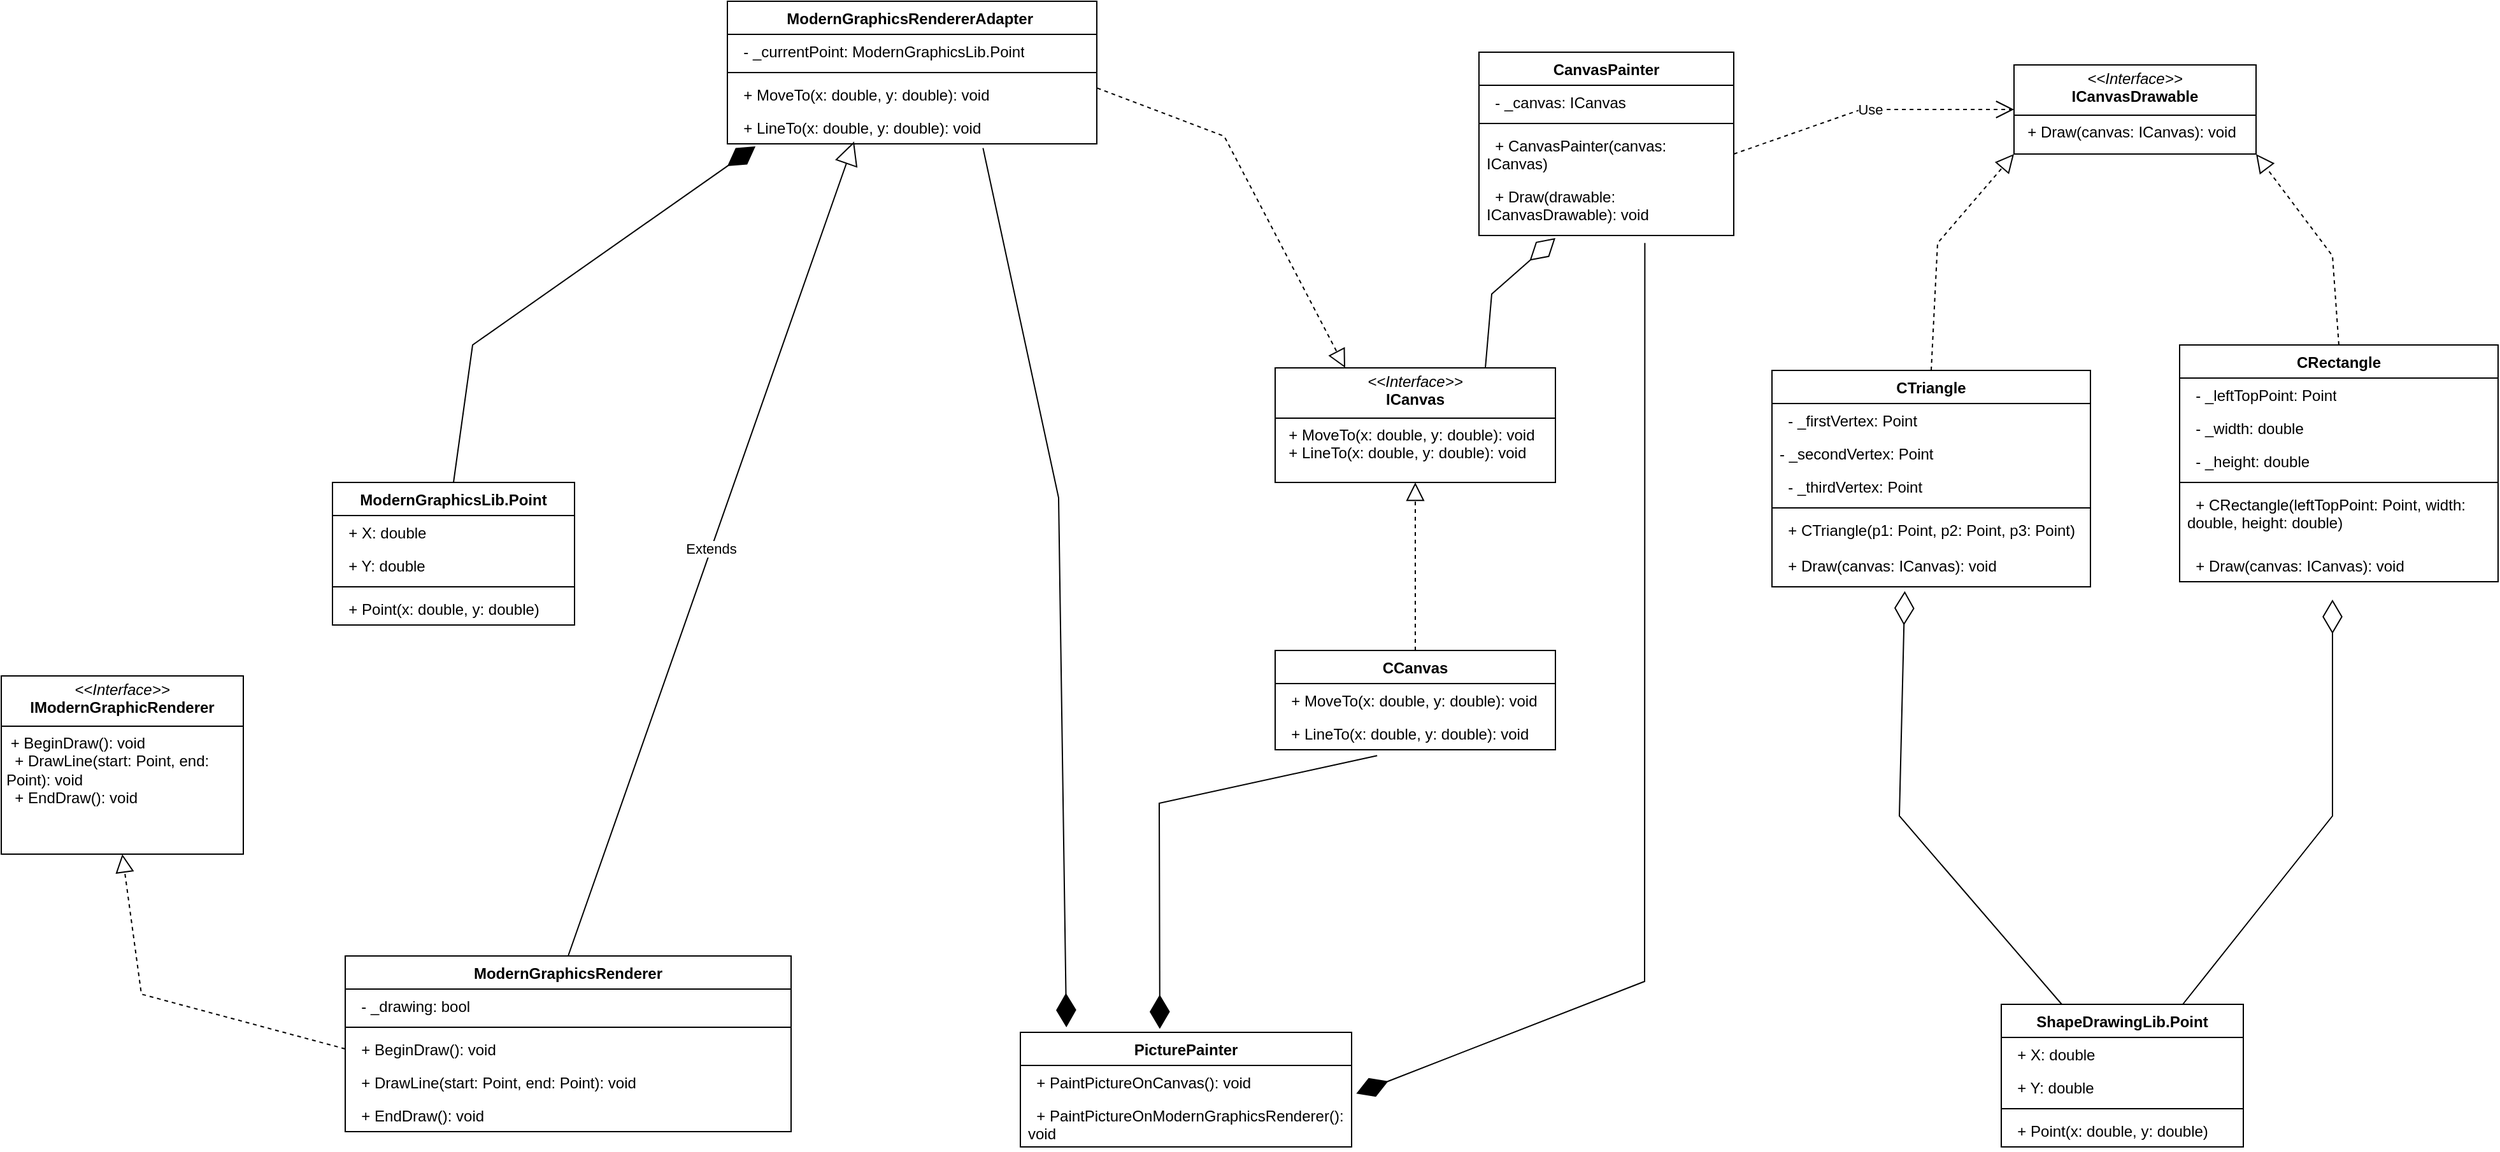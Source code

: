 <mxfile version="26.2.2">
  <diagram name="Страница — 1" id="PhY9HVjGLuqV9rY1AQZw">
    <mxGraphModel dx="1684" dy="2212" grid="1" gridSize="10" guides="1" tooltips="1" connect="1" arrows="1" fold="1" page="1" pageScale="1" pageWidth="827" pageHeight="1169" math="0" shadow="0">
      <root>
        <mxCell id="0" />
        <mxCell id="1" parent="0" />
        <mxCell id="uaMU-dn8yPj3X_pmfBiQ-1" value="&lt;span style=&quot;text-align: left;&quot;&gt;ModernGraphicsRendererAdapter&amp;nbsp;&lt;/span&gt;" style="swimlane;fontStyle=1;align=center;verticalAlign=top;childLayout=stackLayout;horizontal=1;startSize=26;horizontalStack=0;resizeParent=1;resizeParentMax=0;resizeLast=0;collapsible=1;marginBottom=0;whiteSpace=wrap;html=1;" parent="1" vertex="1">
          <mxGeometry x="60" y="-80" width="290" height="112" as="geometry" />
        </mxCell>
        <mxCell id="uaMU-dn8yPj3X_pmfBiQ-2" value="&amp;nbsp; - _currentPoint: ModernGraphicsLib.Point" style="text;strokeColor=none;fillColor=none;align=left;verticalAlign=top;spacingLeft=4;spacingRight=4;overflow=hidden;rotatable=0;points=[[0,0.5],[1,0.5]];portConstraint=eastwest;whiteSpace=wrap;html=1;" parent="uaMU-dn8yPj3X_pmfBiQ-1" vertex="1">
          <mxGeometry y="26" width="290" height="26" as="geometry" />
        </mxCell>
        <mxCell id="uaMU-dn8yPj3X_pmfBiQ-3" value="" style="line;strokeWidth=1;fillColor=none;align=left;verticalAlign=middle;spacingTop=-1;spacingLeft=3;spacingRight=3;rotatable=0;labelPosition=right;points=[];portConstraint=eastwest;strokeColor=inherit;" parent="uaMU-dn8yPj3X_pmfBiQ-1" vertex="1">
          <mxGeometry y="52" width="290" height="8" as="geometry" />
        </mxCell>
        <mxCell id="uaMU-dn8yPj3X_pmfBiQ-6" value="&amp;nbsp; + MoveTo(x: double, y: double): void" style="text;strokeColor=none;fillColor=none;align=left;verticalAlign=top;spacingLeft=4;spacingRight=4;overflow=hidden;rotatable=0;points=[[0,0.5],[1,0.5]];portConstraint=eastwest;whiteSpace=wrap;html=1;" parent="uaMU-dn8yPj3X_pmfBiQ-1" vertex="1">
          <mxGeometry y="60" width="290" height="26" as="geometry" />
        </mxCell>
        <mxCell id="uaMU-dn8yPj3X_pmfBiQ-7" value="&amp;nbsp; + LineTo(x: double, y: double): void" style="text;strokeColor=none;fillColor=none;align=left;verticalAlign=top;spacingLeft=4;spacingRight=4;overflow=hidden;rotatable=0;points=[[0,0.5],[1,0.5]];portConstraint=eastwest;whiteSpace=wrap;html=1;" parent="uaMU-dn8yPj3X_pmfBiQ-1" vertex="1">
          <mxGeometry y="86" width="290" height="26" as="geometry" />
        </mxCell>
        <mxCell id="uaMU-dn8yPj3X_pmfBiQ-10" value="PicturePainter" style="swimlane;fontStyle=1;align=center;verticalAlign=top;childLayout=stackLayout;horizontal=1;startSize=26;horizontalStack=0;resizeParent=1;resizeParentMax=0;resizeLast=0;collapsible=1;marginBottom=0;whiteSpace=wrap;html=1;" parent="1" vertex="1">
          <mxGeometry x="290" y="730" width="260" height="90" as="geometry" />
        </mxCell>
        <mxCell id="uaMU-dn8yPj3X_pmfBiQ-13" value="&amp;nbsp; + PaintPictureOnCanvas(): void" style="text;strokeColor=none;fillColor=none;align=left;verticalAlign=top;spacingLeft=4;spacingRight=4;overflow=hidden;rotatable=0;points=[[0,0.5],[1,0.5]];portConstraint=eastwest;whiteSpace=wrap;html=1;" parent="uaMU-dn8yPj3X_pmfBiQ-10" vertex="1">
          <mxGeometry y="26" width="260" height="26" as="geometry" />
        </mxCell>
        <mxCell id="uaMU-dn8yPj3X_pmfBiQ-14" value="&amp;nbsp; + PaintPictureOnModernGraphicsRenderer(): void" style="text;strokeColor=none;fillColor=none;align=left;verticalAlign=top;spacingLeft=4;spacingRight=4;overflow=hidden;rotatable=0;points=[[0,0.5],[1,0.5]];portConstraint=eastwest;whiteSpace=wrap;html=1;" parent="uaMU-dn8yPj3X_pmfBiQ-10" vertex="1">
          <mxGeometry y="52" width="260" height="38" as="geometry" />
        </mxCell>
        <mxCell id="uaMU-dn8yPj3X_pmfBiQ-21" value="&lt;p style=&quot;margin:0px;margin-top:4px;text-align:center;&quot;&gt;&lt;i&gt;&amp;lt;&amp;lt;Interface&amp;gt;&amp;gt;&lt;/i&gt;&lt;br&gt;&lt;b&gt;ICanvas&lt;/b&gt;&lt;/p&gt;&lt;hr size=&quot;1&quot; style=&quot;border-style:solid;&quot;&gt;&lt;p style=&quot;margin:0px;margin-left:4px;&quot;&gt;&amp;nbsp; + MoveTo(x: double, y: double): void&lt;br&gt;&amp;nbsp; + LineTo(x: double, y: double): void&lt;br style=&quot;padding: 0px; margin: 0px;&quot;&gt;&lt;/p&gt;" style="verticalAlign=top;align=left;overflow=fill;html=1;whiteSpace=wrap;" parent="1" vertex="1">
          <mxGeometry x="490" y="208" width="220" height="90" as="geometry" />
        </mxCell>
        <mxCell id="uaMU-dn8yPj3X_pmfBiQ-22" value="CCanvas" style="swimlane;fontStyle=1;align=center;verticalAlign=top;childLayout=stackLayout;horizontal=1;startSize=26;horizontalStack=0;resizeParent=1;resizeParentMax=0;resizeLast=0;collapsible=1;marginBottom=0;whiteSpace=wrap;html=1;" parent="1" vertex="1">
          <mxGeometry x="490" y="430" width="220" height="78" as="geometry" />
        </mxCell>
        <mxCell id="uaMU-dn8yPj3X_pmfBiQ-25" value="&amp;nbsp; + MoveTo(x: double, y: double): void" style="text;strokeColor=none;fillColor=none;align=left;verticalAlign=top;spacingLeft=4;spacingRight=4;overflow=hidden;rotatable=0;points=[[0,0.5],[1,0.5]];portConstraint=eastwest;whiteSpace=wrap;html=1;" parent="uaMU-dn8yPj3X_pmfBiQ-22" vertex="1">
          <mxGeometry y="26" width="220" height="26" as="geometry" />
        </mxCell>
        <mxCell id="uaMU-dn8yPj3X_pmfBiQ-26" value="&amp;nbsp; + LineTo(x: double, y: double): void" style="text;strokeColor=none;fillColor=none;align=left;verticalAlign=top;spacingLeft=4;spacingRight=4;overflow=hidden;rotatable=0;points=[[0,0.5],[1,0.5]];portConstraint=eastwest;whiteSpace=wrap;html=1;" parent="uaMU-dn8yPj3X_pmfBiQ-22" vertex="1">
          <mxGeometry y="52" width="220" height="26" as="geometry" />
        </mxCell>
        <mxCell id="uaMU-dn8yPj3X_pmfBiQ-28" value="ModernGraphicsLib.Point" style="swimlane;fontStyle=1;align=center;verticalAlign=top;childLayout=stackLayout;horizontal=1;startSize=26;horizontalStack=0;resizeParent=1;resizeParentMax=0;resizeLast=0;collapsible=1;marginBottom=0;whiteSpace=wrap;html=1;" parent="1" vertex="1">
          <mxGeometry x="-250" y="298" width="190" height="112" as="geometry" />
        </mxCell>
        <mxCell id="uaMU-dn8yPj3X_pmfBiQ-29" value="&amp;nbsp; + X: double" style="text;strokeColor=none;fillColor=none;align=left;verticalAlign=top;spacingLeft=4;spacingRight=4;overflow=hidden;rotatable=0;points=[[0,0.5],[1,0.5]];portConstraint=eastwest;whiteSpace=wrap;html=1;" parent="uaMU-dn8yPj3X_pmfBiQ-28" vertex="1">
          <mxGeometry y="26" width="190" height="26" as="geometry" />
        </mxCell>
        <mxCell id="uaMU-dn8yPj3X_pmfBiQ-32" value="&amp;nbsp; + Y: double" style="text;strokeColor=none;fillColor=none;align=left;verticalAlign=top;spacingLeft=4;spacingRight=4;overflow=hidden;rotatable=0;points=[[0,0.5],[1,0.5]];portConstraint=eastwest;whiteSpace=wrap;html=1;" parent="uaMU-dn8yPj3X_pmfBiQ-28" vertex="1">
          <mxGeometry y="52" width="190" height="26" as="geometry" />
        </mxCell>
        <mxCell id="uaMU-dn8yPj3X_pmfBiQ-30" value="" style="line;strokeWidth=1;fillColor=none;align=left;verticalAlign=middle;spacingTop=-1;spacingLeft=3;spacingRight=3;rotatable=0;labelPosition=right;points=[];portConstraint=eastwest;strokeColor=inherit;" parent="uaMU-dn8yPj3X_pmfBiQ-28" vertex="1">
          <mxGeometry y="78" width="190" height="8" as="geometry" />
        </mxCell>
        <mxCell id="uaMU-dn8yPj3X_pmfBiQ-31" value="&amp;nbsp; + Point(x: double, y: double)" style="text;strokeColor=none;fillColor=none;align=left;verticalAlign=top;spacingLeft=4;spacingRight=4;overflow=hidden;rotatable=0;points=[[0,0.5],[1,0.5]];portConstraint=eastwest;whiteSpace=wrap;html=1;" parent="uaMU-dn8yPj3X_pmfBiQ-28" vertex="1">
          <mxGeometry y="86" width="190" height="26" as="geometry" />
        </mxCell>
        <mxCell id="uaMU-dn8yPj3X_pmfBiQ-33" value="&lt;p style=&quot;margin:0px;margin-top:4px;text-align:center;&quot;&gt;&lt;i&gt;&amp;lt;&amp;lt;Interface&amp;gt;&amp;gt;&lt;/i&gt;&lt;br&gt;&lt;b&gt;IModernGraphicRenderer&lt;br&gt;&lt;/b&gt;&lt;/p&gt;&lt;hr size=&quot;1&quot; style=&quot;border-style:solid;&quot;&gt;&lt;p style=&quot;margin:0px;margin-left:4px;&quot;&gt;&amp;nbsp;+ BeginDraw(): void&lt;br style=&quot;padding: 0px; margin: 0px;&quot;&gt;&amp;nbsp; + DrawLine(start: Point, end: Point): void&lt;br style=&quot;padding: 0px; margin: 0px;&quot;&gt;&amp;nbsp; + EndDraw(): void&lt;/p&gt;" style="verticalAlign=top;align=left;overflow=fill;html=1;whiteSpace=wrap;" parent="1" vertex="1">
          <mxGeometry x="-510" y="450" width="190" height="140" as="geometry" />
        </mxCell>
        <mxCell id="uaMU-dn8yPj3X_pmfBiQ-34" value="ModernGraphicsRenderer" style="swimlane;fontStyle=1;align=center;verticalAlign=top;childLayout=stackLayout;horizontal=1;startSize=26;horizontalStack=0;resizeParent=1;resizeParentMax=0;resizeLast=0;collapsible=1;marginBottom=0;whiteSpace=wrap;html=1;" parent="1" vertex="1">
          <mxGeometry x="-240" y="670" width="350" height="138" as="geometry" />
        </mxCell>
        <mxCell id="uaMU-dn8yPj3X_pmfBiQ-35" value="&amp;nbsp; - _drawing: bool" style="text;strokeColor=none;fillColor=none;align=left;verticalAlign=top;spacingLeft=4;spacingRight=4;overflow=hidden;rotatable=0;points=[[0,0.5],[1,0.5]];portConstraint=eastwest;whiteSpace=wrap;html=1;" parent="uaMU-dn8yPj3X_pmfBiQ-34" vertex="1">
          <mxGeometry y="26" width="350" height="26" as="geometry" />
        </mxCell>
        <mxCell id="uaMU-dn8yPj3X_pmfBiQ-36" value="" style="line;strokeWidth=1;fillColor=none;align=left;verticalAlign=middle;spacingTop=-1;spacingLeft=3;spacingRight=3;rotatable=0;labelPosition=right;points=[];portConstraint=eastwest;strokeColor=inherit;" parent="uaMU-dn8yPj3X_pmfBiQ-34" vertex="1">
          <mxGeometry y="52" width="350" height="8" as="geometry" />
        </mxCell>
        <mxCell id="uaMU-dn8yPj3X_pmfBiQ-37" value="&amp;nbsp; + BeginDraw(): void" style="text;strokeColor=none;fillColor=none;align=left;verticalAlign=top;spacingLeft=4;spacingRight=4;overflow=hidden;rotatable=0;points=[[0,0.5],[1,0.5]];portConstraint=eastwest;whiteSpace=wrap;html=1;" parent="uaMU-dn8yPj3X_pmfBiQ-34" vertex="1">
          <mxGeometry y="60" width="350" height="26" as="geometry" />
        </mxCell>
        <mxCell id="uaMU-dn8yPj3X_pmfBiQ-39" value="&amp;nbsp; + DrawLine(start: Point, end: Point): void" style="text;strokeColor=none;fillColor=none;align=left;verticalAlign=top;spacingLeft=4;spacingRight=4;overflow=hidden;rotatable=0;points=[[0,0.5],[1,0.5]];portConstraint=eastwest;whiteSpace=wrap;html=1;" parent="uaMU-dn8yPj3X_pmfBiQ-34" vertex="1">
          <mxGeometry y="86" width="350" height="26" as="geometry" />
        </mxCell>
        <mxCell id="uaMU-dn8yPj3X_pmfBiQ-38" value="&amp;nbsp; + EndDraw(): void" style="text;strokeColor=none;fillColor=none;align=left;verticalAlign=top;spacingLeft=4;spacingRight=4;overflow=hidden;rotatable=0;points=[[0,0.5],[1,0.5]];portConstraint=eastwest;whiteSpace=wrap;html=1;" parent="uaMU-dn8yPj3X_pmfBiQ-34" vertex="1">
          <mxGeometry y="112" width="350" height="26" as="geometry" />
        </mxCell>
        <mxCell id="uaMU-dn8yPj3X_pmfBiQ-40" value="&lt;p style=&quot;margin:0px;margin-top:4px;text-align:center;&quot;&gt;&lt;i&gt;&amp;lt;&amp;lt;Interface&amp;gt;&amp;gt;&lt;/i&gt;&lt;br&gt;&lt;b&gt;ICanvasDrawable&lt;/b&gt;&lt;/p&gt;&lt;hr size=&quot;1&quot; style=&quot;border-style:solid;&quot;&gt;&lt;p style=&quot;margin:0px;margin-left:4px;&quot;&gt;&amp;nbsp; + Draw(canvas: ICanvas): void&lt;br style=&quot;padding: 0px; margin: 0px;&quot;&gt;&lt;/p&gt;" style="verticalAlign=top;align=left;overflow=fill;html=1;whiteSpace=wrap;" parent="1" vertex="1">
          <mxGeometry x="1070" y="-30" width="190" height="70" as="geometry" />
        </mxCell>
        <mxCell id="uaMU-dn8yPj3X_pmfBiQ-47" value="ShapeDrawingLib.Point" style="swimlane;fontStyle=1;align=center;verticalAlign=top;childLayout=stackLayout;horizontal=1;startSize=26;horizontalStack=0;resizeParent=1;resizeParentMax=0;resizeLast=0;collapsible=1;marginBottom=0;whiteSpace=wrap;html=1;" parent="1" vertex="1">
          <mxGeometry x="1060" y="708" width="190" height="112" as="geometry" />
        </mxCell>
        <mxCell id="uaMU-dn8yPj3X_pmfBiQ-48" value="&amp;nbsp; + X: double" style="text;strokeColor=none;fillColor=none;align=left;verticalAlign=top;spacingLeft=4;spacingRight=4;overflow=hidden;rotatable=0;points=[[0,0.5],[1,0.5]];portConstraint=eastwest;whiteSpace=wrap;html=1;" parent="uaMU-dn8yPj3X_pmfBiQ-47" vertex="1">
          <mxGeometry y="26" width="190" height="26" as="geometry" />
        </mxCell>
        <mxCell id="uaMU-dn8yPj3X_pmfBiQ-49" value="&amp;nbsp; + Y: double" style="text;strokeColor=none;fillColor=none;align=left;verticalAlign=top;spacingLeft=4;spacingRight=4;overflow=hidden;rotatable=0;points=[[0,0.5],[1,0.5]];portConstraint=eastwest;whiteSpace=wrap;html=1;" parent="uaMU-dn8yPj3X_pmfBiQ-47" vertex="1">
          <mxGeometry y="52" width="190" height="26" as="geometry" />
        </mxCell>
        <mxCell id="uaMU-dn8yPj3X_pmfBiQ-50" value="" style="line;strokeWidth=1;fillColor=none;align=left;verticalAlign=middle;spacingTop=-1;spacingLeft=3;spacingRight=3;rotatable=0;labelPosition=right;points=[];portConstraint=eastwest;strokeColor=inherit;" parent="uaMU-dn8yPj3X_pmfBiQ-47" vertex="1">
          <mxGeometry y="78" width="190" height="8" as="geometry" />
        </mxCell>
        <mxCell id="uaMU-dn8yPj3X_pmfBiQ-51" value="&amp;nbsp; + Point(x: double, y: double)" style="text;strokeColor=none;fillColor=none;align=left;verticalAlign=top;spacingLeft=4;spacingRight=4;overflow=hidden;rotatable=0;points=[[0,0.5],[1,0.5]];portConstraint=eastwest;whiteSpace=wrap;html=1;" parent="uaMU-dn8yPj3X_pmfBiQ-47" vertex="1">
          <mxGeometry y="86" width="190" height="26" as="geometry" />
        </mxCell>
        <mxCell id="uaMU-dn8yPj3X_pmfBiQ-53" value="CTriangle" style="swimlane;fontStyle=1;align=center;verticalAlign=top;childLayout=stackLayout;horizontal=1;startSize=26;horizontalStack=0;resizeParent=1;resizeParentMax=0;resizeLast=0;collapsible=1;marginBottom=0;whiteSpace=wrap;html=1;" parent="1" vertex="1">
          <mxGeometry x="880" y="210" width="250" height="170" as="geometry" />
        </mxCell>
        <mxCell id="uaMU-dn8yPj3X_pmfBiQ-54" value="&amp;nbsp; - _firstVertex: Point" style="text;strokeColor=none;fillColor=none;align=left;verticalAlign=top;spacingLeft=4;spacingRight=4;overflow=hidden;rotatable=0;points=[[0,0.5],[1,0.5]];portConstraint=eastwest;whiteSpace=wrap;html=1;" parent="uaMU-dn8yPj3X_pmfBiQ-53" vertex="1">
          <mxGeometry y="26" width="250" height="26" as="geometry" />
        </mxCell>
        <mxCell id="uaMU-dn8yPj3X_pmfBiQ-58" value="- _secondVertex: Point" style="text;strokeColor=none;fillColor=none;align=left;verticalAlign=top;spacingLeft=4;spacingRight=4;overflow=hidden;rotatable=0;points=[[0,0.5],[1,0.5]];portConstraint=eastwest;whiteSpace=wrap;html=1;" parent="uaMU-dn8yPj3X_pmfBiQ-53" vertex="1">
          <mxGeometry y="52" width="250" height="26" as="geometry" />
        </mxCell>
        <mxCell id="uaMU-dn8yPj3X_pmfBiQ-57" value="&amp;nbsp; - _thirdVertex: Point" style="text;strokeColor=none;fillColor=none;align=left;verticalAlign=top;spacingLeft=4;spacingRight=4;overflow=hidden;rotatable=0;points=[[0,0.5],[1,0.5]];portConstraint=eastwest;whiteSpace=wrap;html=1;" parent="uaMU-dn8yPj3X_pmfBiQ-53" vertex="1">
          <mxGeometry y="78" width="250" height="26" as="geometry" />
        </mxCell>
        <mxCell id="uaMU-dn8yPj3X_pmfBiQ-55" value="" style="line;strokeWidth=1;fillColor=none;align=left;verticalAlign=middle;spacingTop=-1;spacingLeft=3;spacingRight=3;rotatable=0;labelPosition=right;points=[];portConstraint=eastwest;strokeColor=inherit;" parent="uaMU-dn8yPj3X_pmfBiQ-53" vertex="1">
          <mxGeometry y="104" width="250" height="8" as="geometry" />
        </mxCell>
        <mxCell id="uaMU-dn8yPj3X_pmfBiQ-56" value="&amp;nbsp; + CTriangle(p1: Point, p2: Point, p3: Point)" style="text;strokeColor=none;fillColor=none;align=left;verticalAlign=top;spacingLeft=4;spacingRight=4;overflow=hidden;rotatable=0;points=[[0,0.5],[1,0.5]];portConstraint=eastwest;whiteSpace=wrap;html=1;" parent="uaMU-dn8yPj3X_pmfBiQ-53" vertex="1">
          <mxGeometry y="112" width="250" height="28" as="geometry" />
        </mxCell>
        <mxCell id="uaMU-dn8yPj3X_pmfBiQ-59" value="&amp;nbsp; + Draw(canvas: ICanvas): void" style="text;strokeColor=none;fillColor=none;align=left;verticalAlign=top;spacingLeft=4;spacingRight=4;overflow=hidden;rotatable=0;points=[[0,0.5],[1,0.5]];portConstraint=eastwest;whiteSpace=wrap;html=1;" parent="uaMU-dn8yPj3X_pmfBiQ-53" vertex="1">
          <mxGeometry y="140" width="250" height="30" as="geometry" />
        </mxCell>
        <mxCell id="uaMU-dn8yPj3X_pmfBiQ-60" value="CRectangle" style="swimlane;fontStyle=1;align=center;verticalAlign=top;childLayout=stackLayout;horizontal=1;startSize=26;horizontalStack=0;resizeParent=1;resizeParentMax=0;resizeLast=0;collapsible=1;marginBottom=0;whiteSpace=wrap;html=1;" parent="1" vertex="1">
          <mxGeometry x="1200" y="190" width="250" height="186" as="geometry" />
        </mxCell>
        <mxCell id="uaMU-dn8yPj3X_pmfBiQ-61" value="&amp;nbsp; - _leftTopPoint: Point" style="text;strokeColor=none;fillColor=none;align=left;verticalAlign=top;spacingLeft=4;spacingRight=4;overflow=hidden;rotatable=0;points=[[0,0.5],[1,0.5]];portConstraint=eastwest;whiteSpace=wrap;html=1;" parent="uaMU-dn8yPj3X_pmfBiQ-60" vertex="1">
          <mxGeometry y="26" width="250" height="26" as="geometry" />
        </mxCell>
        <mxCell id="uaMU-dn8yPj3X_pmfBiQ-65" value="&amp;nbsp; - _width: double" style="text;strokeColor=none;fillColor=none;align=left;verticalAlign=top;spacingLeft=4;spacingRight=4;overflow=hidden;rotatable=0;points=[[0,0.5],[1,0.5]];portConstraint=eastwest;whiteSpace=wrap;html=1;" parent="uaMU-dn8yPj3X_pmfBiQ-60" vertex="1">
          <mxGeometry y="52" width="250" height="26" as="geometry" />
        </mxCell>
        <mxCell id="uaMU-dn8yPj3X_pmfBiQ-64" value="&amp;nbsp; - _height: double" style="text;strokeColor=none;fillColor=none;align=left;verticalAlign=top;spacingLeft=4;spacingRight=4;overflow=hidden;rotatable=0;points=[[0,0.5],[1,0.5]];portConstraint=eastwest;whiteSpace=wrap;html=1;" parent="uaMU-dn8yPj3X_pmfBiQ-60" vertex="1">
          <mxGeometry y="78" width="250" height="26" as="geometry" />
        </mxCell>
        <mxCell id="uaMU-dn8yPj3X_pmfBiQ-62" value="" style="line;strokeWidth=1;fillColor=none;align=left;verticalAlign=middle;spacingTop=-1;spacingLeft=3;spacingRight=3;rotatable=0;labelPosition=right;points=[];portConstraint=eastwest;strokeColor=inherit;" parent="uaMU-dn8yPj3X_pmfBiQ-60" vertex="1">
          <mxGeometry y="104" width="250" height="8" as="geometry" />
        </mxCell>
        <mxCell id="uaMU-dn8yPj3X_pmfBiQ-63" value="&amp;nbsp; + CRectangle(leftTopPoint: Point, width: double, height: double)" style="text;strokeColor=none;fillColor=none;align=left;verticalAlign=top;spacingLeft=4;spacingRight=4;overflow=hidden;rotatable=0;points=[[0,0.5],[1,0.5]];portConstraint=eastwest;whiteSpace=wrap;html=1;" parent="uaMU-dn8yPj3X_pmfBiQ-60" vertex="1">
          <mxGeometry y="112" width="250" height="48" as="geometry" />
        </mxCell>
        <mxCell id="uaMU-dn8yPj3X_pmfBiQ-66" value="&amp;nbsp; + Draw(canvas: ICanvas): void" style="text;strokeColor=none;fillColor=none;align=left;verticalAlign=top;spacingLeft=4;spacingRight=4;overflow=hidden;rotatable=0;points=[[0,0.5],[1,0.5]];portConstraint=eastwest;whiteSpace=wrap;html=1;" parent="uaMU-dn8yPj3X_pmfBiQ-60" vertex="1">
          <mxGeometry y="160" width="250" height="26" as="geometry" />
        </mxCell>
        <mxCell id="uaMU-dn8yPj3X_pmfBiQ-67" value="CanvasPainter" style="swimlane;fontStyle=1;align=center;verticalAlign=top;childLayout=stackLayout;horizontal=1;startSize=26;horizontalStack=0;resizeParent=1;resizeParentMax=0;resizeLast=0;collapsible=1;marginBottom=0;whiteSpace=wrap;html=1;" parent="1" vertex="1">
          <mxGeometry x="650" y="-40" width="200" height="144" as="geometry" />
        </mxCell>
        <mxCell id="uaMU-dn8yPj3X_pmfBiQ-68" value="&amp;nbsp; - _canvas: ICanvas" style="text;strokeColor=none;fillColor=none;align=left;verticalAlign=top;spacingLeft=4;spacingRight=4;overflow=hidden;rotatable=0;points=[[0,0.5],[1,0.5]];portConstraint=eastwest;whiteSpace=wrap;html=1;" parent="uaMU-dn8yPj3X_pmfBiQ-67" vertex="1">
          <mxGeometry y="26" width="200" height="26" as="geometry" />
        </mxCell>
        <mxCell id="uaMU-dn8yPj3X_pmfBiQ-69" value="" style="line;strokeWidth=1;fillColor=none;align=left;verticalAlign=middle;spacingTop=-1;spacingLeft=3;spacingRight=3;rotatable=0;labelPosition=right;points=[];portConstraint=eastwest;strokeColor=inherit;" parent="uaMU-dn8yPj3X_pmfBiQ-67" vertex="1">
          <mxGeometry y="52" width="200" height="8" as="geometry" />
        </mxCell>
        <mxCell id="uaMU-dn8yPj3X_pmfBiQ-70" value="&amp;nbsp; + CanvasPainter(canvas: ICanvas)" style="text;strokeColor=none;fillColor=none;align=left;verticalAlign=top;spacingLeft=4;spacingRight=4;overflow=hidden;rotatable=0;points=[[0,0.5],[1,0.5]];portConstraint=eastwest;whiteSpace=wrap;html=1;" parent="uaMU-dn8yPj3X_pmfBiQ-67" vertex="1">
          <mxGeometry y="60" width="200" height="40" as="geometry" />
        </mxCell>
        <mxCell id="uaMU-dn8yPj3X_pmfBiQ-71" value="&amp;nbsp; + Draw(drawable: ICanvasDrawable): void" style="text;strokeColor=none;fillColor=none;align=left;verticalAlign=top;spacingLeft=4;spacingRight=4;overflow=hidden;rotatable=0;points=[[0,0.5],[1,0.5]];portConstraint=eastwest;whiteSpace=wrap;html=1;" parent="uaMU-dn8yPj3X_pmfBiQ-67" vertex="1">
          <mxGeometry y="100" width="200" height="44" as="geometry" />
        </mxCell>
        <mxCell id="uaMU-dn8yPj3X_pmfBiQ-72" value="" style="endArrow=block;dashed=1;endFill=0;endSize=12;html=1;rounded=0;entryX=0.5;entryY=1;entryDx=0;entryDy=0;exitX=0.5;exitY=0;exitDx=0;exitDy=0;" parent="1" source="uaMU-dn8yPj3X_pmfBiQ-22" target="uaMU-dn8yPj3X_pmfBiQ-21" edge="1">
          <mxGeometry width="160" relative="1" as="geometry">
            <mxPoint x="380" y="590" as="sourcePoint" />
            <mxPoint x="540" y="590" as="targetPoint" />
          </mxGeometry>
        </mxCell>
        <mxCell id="uaMU-dn8yPj3X_pmfBiQ-73" value="" style="endArrow=block;dashed=1;endFill=0;endSize=12;html=1;rounded=0;entryX=0.5;entryY=1;entryDx=0;entryDy=0;exitX=0;exitY=0.5;exitDx=0;exitDy=0;" parent="1" source="uaMU-dn8yPj3X_pmfBiQ-37" target="uaMU-dn8yPj3X_pmfBiQ-33" edge="1">
          <mxGeometry width="160" relative="1" as="geometry">
            <mxPoint x="350" y="510" as="sourcePoint" />
            <mxPoint x="545" y="360" as="targetPoint" />
            <Array as="points">
              <mxPoint x="-400" y="700" />
            </Array>
          </mxGeometry>
        </mxCell>
        <mxCell id="uaMU-dn8yPj3X_pmfBiQ-74" value="" style="endArrow=block;dashed=1;endFill=0;endSize=12;html=1;rounded=0;entryX=0.25;entryY=0;entryDx=0;entryDy=0;exitX=1.001;exitY=0.195;exitDx=0;exitDy=0;exitPerimeter=0;" parent="1" target="uaMU-dn8yPj3X_pmfBiQ-21" edge="1">
          <mxGeometry width="160" relative="1" as="geometry">
            <mxPoint x="350.29" y="-11.81" as="sourcePoint" />
            <mxPoint x="545" y="360" as="targetPoint" />
            <Array as="points">
              <mxPoint x="450" y="26" />
            </Array>
          </mxGeometry>
        </mxCell>
        <mxCell id="uaMU-dn8yPj3X_pmfBiQ-75" value="" style="endArrow=block;dashed=1;endFill=0;endSize=12;html=1;rounded=0;entryX=0;entryY=1;entryDx=0;entryDy=0;exitX=0.5;exitY=0;exitDx=0;exitDy=0;" parent="1" source="uaMU-dn8yPj3X_pmfBiQ-53" target="uaMU-dn8yPj3X_pmfBiQ-40" edge="1">
          <mxGeometry width="160" relative="1" as="geometry">
            <mxPoint x="930" y="270" as="sourcePoint" />
            <mxPoint x="965" y="40" as="targetPoint" />
            <Array as="points">
              <mxPoint x="1010" y="110" />
            </Array>
          </mxGeometry>
        </mxCell>
        <mxCell id="uaMU-dn8yPj3X_pmfBiQ-76" value="" style="endArrow=block;dashed=1;endFill=0;endSize=12;html=1;rounded=0;entryX=1;entryY=1;entryDx=0;entryDy=0;exitX=0.5;exitY=0;exitDx=0;exitDy=0;" parent="1" source="uaMU-dn8yPj3X_pmfBiQ-60" target="uaMU-dn8yPj3X_pmfBiQ-40" edge="1">
          <mxGeometry width="160" relative="1" as="geometry">
            <mxPoint x="1210" y="230" as="sourcePoint" />
            <mxPoint x="1305" y="80" as="targetPoint" />
            <Array as="points">
              <mxPoint x="1320" y="120" />
            </Array>
          </mxGeometry>
        </mxCell>
        <mxCell id="uaMU-dn8yPj3X_pmfBiQ-78" value="" style="endArrow=diamondThin;endFill=0;endSize=24;html=1;rounded=0;entryX=0.417;entryY=1.111;entryDx=0;entryDy=0;entryPerimeter=0;exitX=0.25;exitY=0;exitDx=0;exitDy=0;" parent="1" source="uaMU-dn8yPj3X_pmfBiQ-47" target="uaMU-dn8yPj3X_pmfBiQ-59" edge="1">
          <mxGeometry width="160" relative="1" as="geometry">
            <mxPoint x="980" y="610" as="sourcePoint" />
            <mxPoint x="1140" y="610" as="targetPoint" />
            <Array as="points">
              <mxPoint x="980" y="560" />
            </Array>
          </mxGeometry>
        </mxCell>
        <mxCell id="uaMU-dn8yPj3X_pmfBiQ-79" value="" style="endArrow=diamondThin;endFill=0;endSize=24;html=1;rounded=0;exitX=0.75;exitY=0;exitDx=0;exitDy=0;" parent="1" source="uaMU-dn8yPj3X_pmfBiQ-47" edge="1">
          <mxGeometry width="160" relative="1" as="geometry">
            <mxPoint x="1078" y="523" as="sourcePoint" />
            <mxPoint x="1320" y="390" as="targetPoint" />
            <Array as="points">
              <mxPoint x="1320" y="560" />
            </Array>
          </mxGeometry>
        </mxCell>
        <mxCell id="uaMU-dn8yPj3X_pmfBiQ-80" value="" style="endArrow=diamondThin;endFill=0;endSize=24;html=1;rounded=0;entryX=0.3;entryY=1.045;entryDx=0;entryDy=0;exitX=0.75;exitY=0;exitDx=0;exitDy=0;entryPerimeter=0;" parent="1" source="uaMU-dn8yPj3X_pmfBiQ-21" target="uaMU-dn8yPj3X_pmfBiQ-71" edge="1">
          <mxGeometry width="160" relative="1" as="geometry">
            <mxPoint x="300" y="310" as="sourcePoint" />
            <mxPoint x="460" y="310" as="targetPoint" />
            <Array as="points">
              <mxPoint x="660" y="150" />
            </Array>
          </mxGeometry>
        </mxCell>
        <mxCell id="uaMU-dn8yPj3X_pmfBiQ-81" value="Use" style="endArrow=open;endSize=12;dashed=1;html=1;rounded=0;entryX=0;entryY=0.5;entryDx=0;entryDy=0;exitX=1;exitY=0.5;exitDx=0;exitDy=0;" parent="1" source="uaMU-dn8yPj3X_pmfBiQ-70" target="uaMU-dn8yPj3X_pmfBiQ-40" edge="1">
          <mxGeometry width="160" relative="1" as="geometry">
            <mxPoint x="800" y="100" as="sourcePoint" />
            <mxPoint x="960" y="100" as="targetPoint" />
            <Array as="points">
              <mxPoint x="950" y="5" />
            </Array>
          </mxGeometry>
        </mxCell>
        <mxCell id="uaMU-dn8yPj3X_pmfBiQ-83" value="" style="endArrow=diamondThin;endFill=1;endSize=24;html=1;rounded=0;entryX=0.076;entryY=1.077;entryDx=0;entryDy=0;entryPerimeter=0;exitX=0.5;exitY=0;exitDx=0;exitDy=0;" parent="1" source="uaMU-dn8yPj3X_pmfBiQ-28" target="uaMU-dn8yPj3X_pmfBiQ-7" edge="1">
          <mxGeometry width="160" relative="1" as="geometry">
            <mxPoint x="280" y="30" as="sourcePoint" />
            <mxPoint x="440" y="30" as="targetPoint" />
            <Array as="points">
              <mxPoint x="-140" y="190" />
            </Array>
          </mxGeometry>
        </mxCell>
        <mxCell id="uaMU-dn8yPj3X_pmfBiQ-86" value="" style="endArrow=diamondThin;endFill=1;endSize=24;html=1;rounded=0;entryX=0.139;entryY=-0.044;entryDx=0;entryDy=0;exitX=0.692;exitY=1.128;exitDx=0;exitDy=0;entryPerimeter=0;exitPerimeter=0;" parent="1" source="uaMU-dn8yPj3X_pmfBiQ-7" target="uaMU-dn8yPj3X_pmfBiQ-10" edge="1">
          <mxGeometry width="160" relative="1" as="geometry">
            <mxPoint x="233" y="610" as="sourcePoint" />
            <mxPoint x="413" y="636" as="targetPoint" />
            <Array as="points">
              <mxPoint x="320" y="310" />
            </Array>
          </mxGeometry>
        </mxCell>
        <mxCell id="uaMU-dn8yPj3X_pmfBiQ-87" value="" style="endArrow=diamondThin;endFill=1;endSize=24;html=1;rounded=0;entryX=0.421;entryY=-0.03;entryDx=0;entryDy=0;exitX=0.364;exitY=1.179;exitDx=0;exitDy=0;entryPerimeter=0;exitPerimeter=0;" parent="1" source="uaMU-dn8yPj3X_pmfBiQ-26" target="uaMU-dn8yPj3X_pmfBiQ-10" edge="1">
          <mxGeometry width="160" relative="1" as="geometry">
            <mxPoint x="440" y="119" as="sourcePoint" />
            <mxPoint x="505" y="730" as="targetPoint" />
            <Array as="points">
              <mxPoint x="399" y="550" />
            </Array>
          </mxGeometry>
        </mxCell>
        <mxCell id="uaMU-dn8yPj3X_pmfBiQ-88" value="" style="endArrow=diamondThin;endFill=1;endSize=24;html=1;rounded=0;entryX=1.014;entryY=-0.101;entryDx=0;entryDy=0;exitX=0.651;exitY=1.133;exitDx=0;exitDy=0;entryPerimeter=0;exitPerimeter=0;" parent="1" source="uaMU-dn8yPj3X_pmfBiQ-71" target="uaMU-dn8yPj3X_pmfBiQ-14" edge="1">
          <mxGeometry width="160" relative="1" as="geometry">
            <mxPoint x="841" y="530" as="sourcePoint" />
            <mxPoint x="670" y="744" as="targetPoint" />
            <Array as="points">
              <mxPoint x="780" y="690" />
            </Array>
          </mxGeometry>
        </mxCell>
        <mxCell id="95HuVJxQUYbyHuvbx5FN-1" value="Extends" style="endArrow=block;endSize=16;endFill=0;html=1;rounded=0;entryX=0.343;entryY=0.929;entryDx=0;entryDy=0;entryPerimeter=0;exitX=0.5;exitY=0;exitDx=0;exitDy=0;" edge="1" parent="1" source="uaMU-dn8yPj3X_pmfBiQ-34" target="uaMU-dn8yPj3X_pmfBiQ-7">
          <mxGeometry width="160" relative="1" as="geometry">
            <mxPoint x="-70" y="280" as="sourcePoint" />
            <mxPoint x="90" y="280" as="targetPoint" />
          </mxGeometry>
        </mxCell>
      </root>
    </mxGraphModel>
  </diagram>
</mxfile>
